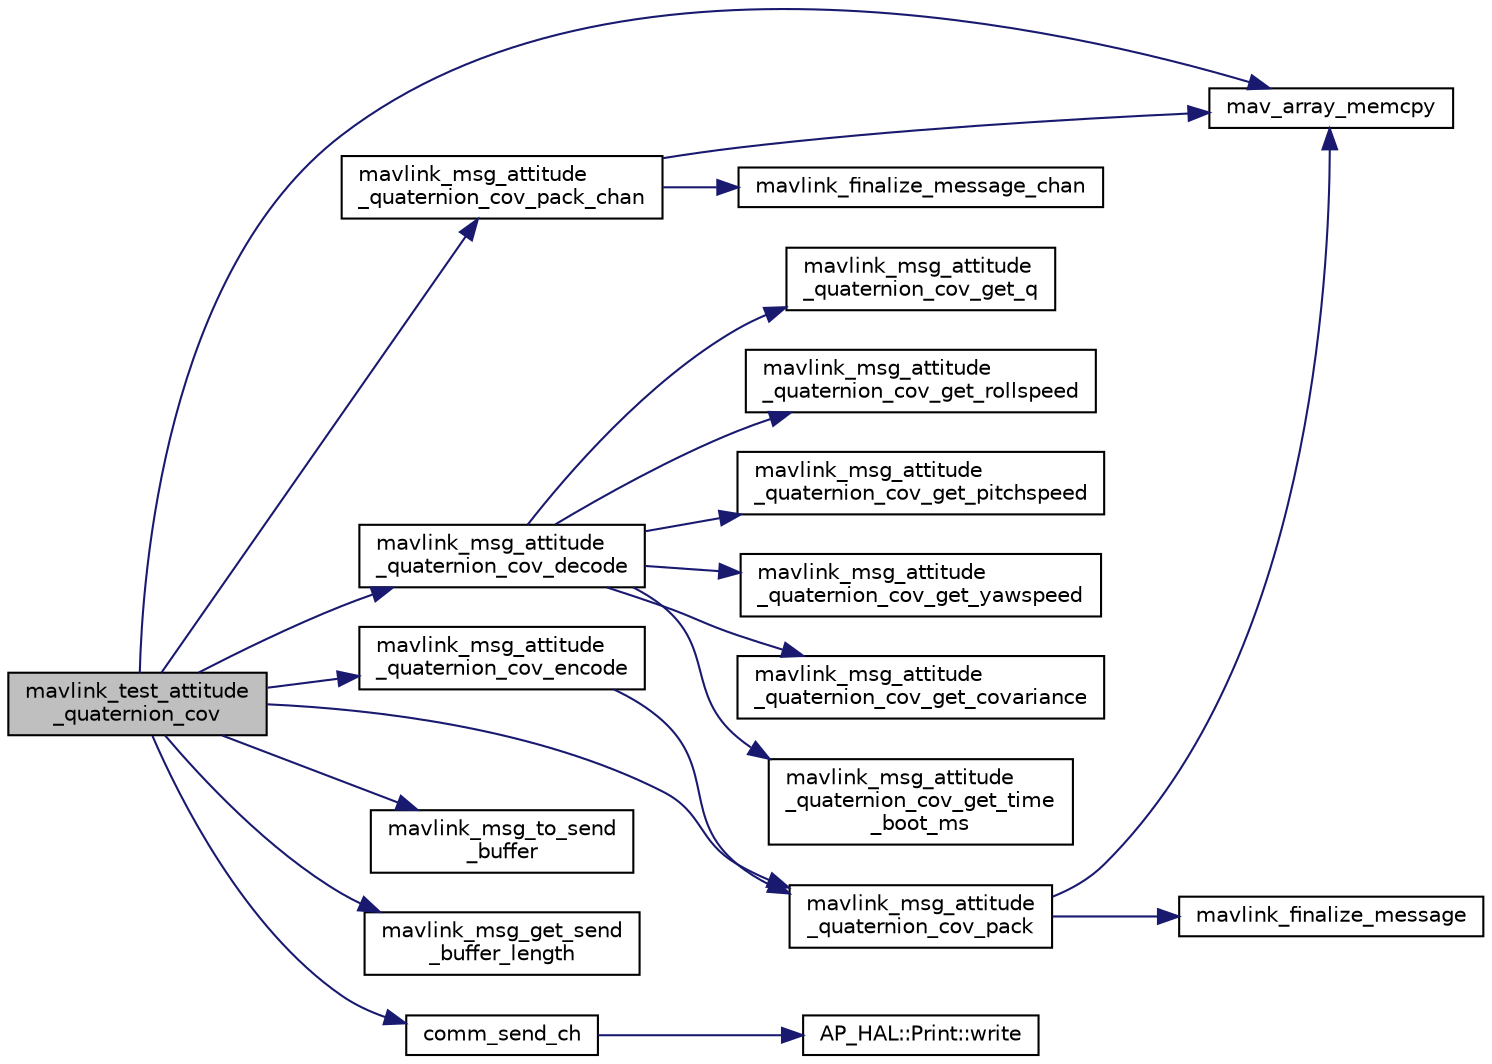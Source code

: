 digraph "mavlink_test_attitude_quaternion_cov"
{
 // INTERACTIVE_SVG=YES
  edge [fontname="Helvetica",fontsize="10",labelfontname="Helvetica",labelfontsize="10"];
  node [fontname="Helvetica",fontsize="10",shape=record];
  rankdir="LR";
  Node1 [label="mavlink_test_attitude\l_quaternion_cov",height=0.2,width=0.4,color="black", fillcolor="grey75", style="filled" fontcolor="black"];
  Node1 -> Node2 [color="midnightblue",fontsize="10",style="solid",fontname="Helvetica"];
  Node2 [label="mav_array_memcpy",height=0.2,width=0.4,color="black", fillcolor="white", style="filled",URL="$v0_89_2protocol_8h.html#a4486c3d5854cac1cb6a0fb1cc5ba570c"];
  Node1 -> Node3 [color="midnightblue",fontsize="10",style="solid",fontname="Helvetica"];
  Node3 [label="mavlink_msg_attitude\l_quaternion_cov_encode",height=0.2,width=0.4,color="black", fillcolor="white", style="filled",URL="$mavlink__msg__attitude__quaternion__cov_8h.html#a69339b3f92792b16bf71962ab738db09",tooltip="Encode a attitude_quaternion_cov struct. "];
  Node3 -> Node4 [color="midnightblue",fontsize="10",style="solid",fontname="Helvetica"];
  Node4 [label="mavlink_msg_attitude\l_quaternion_cov_pack",height=0.2,width=0.4,color="black", fillcolor="white", style="filled",URL="$mavlink__msg__attitude__quaternion__cov_8h.html#ad88e6e7cddc17a7d6dba82f3033e037c",tooltip="Pack a attitude_quaternion_cov message. "];
  Node4 -> Node2 [color="midnightblue",fontsize="10",style="solid",fontname="Helvetica"];
  Node4 -> Node5 [color="midnightblue",fontsize="10",style="solid",fontname="Helvetica"];
  Node5 [label="mavlink_finalize_message",height=0.2,width=0.4,color="black", fillcolor="white", style="filled",URL="$v0_89_2mavlink__helpers_8h.html#af3bea083c5ec83f5b6570b2bd4a817d0",tooltip="Finalize a MAVLink message with MAVLINK_COMM_0 as default channel. "];
  Node1 -> Node6 [color="midnightblue",fontsize="10",style="solid",fontname="Helvetica"];
  Node6 [label="mavlink_msg_attitude\l_quaternion_cov_decode",height=0.2,width=0.4,color="black", fillcolor="white", style="filled",URL="$mavlink__msg__attitude__quaternion__cov_8h.html#a89ebffdde08e856e902c598dae67b3ff",tooltip="Decode a attitude_quaternion_cov message into a struct. "];
  Node6 -> Node7 [color="midnightblue",fontsize="10",style="solid",fontname="Helvetica"];
  Node7 [label="mavlink_msg_attitude\l_quaternion_cov_get_time\l_boot_ms",height=0.2,width=0.4,color="black", fillcolor="white", style="filled",URL="$mavlink__msg__attitude__quaternion__cov_8h.html#a09e622d66c4d13e772fdd2e95e68b0de",tooltip="Send a attitude_quaternion_cov message. "];
  Node6 -> Node8 [color="midnightblue",fontsize="10",style="solid",fontname="Helvetica"];
  Node8 [label="mavlink_msg_attitude\l_quaternion_cov_get_q",height=0.2,width=0.4,color="black", fillcolor="white", style="filled",URL="$mavlink__msg__attitude__quaternion__cov_8h.html#a037e18683ae6fa46ab68cec85bf91f71",tooltip="Get field q from attitude_quaternion_cov message. "];
  Node6 -> Node9 [color="midnightblue",fontsize="10",style="solid",fontname="Helvetica"];
  Node9 [label="mavlink_msg_attitude\l_quaternion_cov_get_rollspeed",height=0.2,width=0.4,color="black", fillcolor="white", style="filled",URL="$mavlink__msg__attitude__quaternion__cov_8h.html#ae2b31621c12f54524646ffeb706907ac",tooltip="Get field rollspeed from attitude_quaternion_cov message. "];
  Node6 -> Node10 [color="midnightblue",fontsize="10",style="solid",fontname="Helvetica"];
  Node10 [label="mavlink_msg_attitude\l_quaternion_cov_get_pitchspeed",height=0.2,width=0.4,color="black", fillcolor="white", style="filled",URL="$mavlink__msg__attitude__quaternion__cov_8h.html#a3ed0e6915c1e0cb94bfadf61e33250ae",tooltip="Get field pitchspeed from attitude_quaternion_cov message. "];
  Node6 -> Node11 [color="midnightblue",fontsize="10",style="solid",fontname="Helvetica"];
  Node11 [label="mavlink_msg_attitude\l_quaternion_cov_get_yawspeed",height=0.2,width=0.4,color="black", fillcolor="white", style="filled",URL="$mavlink__msg__attitude__quaternion__cov_8h.html#a17f7f1702fd19fb24a41810901da4d7e",tooltip="Get field yawspeed from attitude_quaternion_cov message. "];
  Node6 -> Node12 [color="midnightblue",fontsize="10",style="solid",fontname="Helvetica"];
  Node12 [label="mavlink_msg_attitude\l_quaternion_cov_get_covariance",height=0.2,width=0.4,color="black", fillcolor="white", style="filled",URL="$mavlink__msg__attitude__quaternion__cov_8h.html#a25a306e1daab8b38471d516db10033c3",tooltip="Get field covariance from attitude_quaternion_cov message. "];
  Node1 -> Node4 [color="midnightblue",fontsize="10",style="solid",fontname="Helvetica"];
  Node1 -> Node13 [color="midnightblue",fontsize="10",style="solid",fontname="Helvetica"];
  Node13 [label="mavlink_msg_attitude\l_quaternion_cov_pack_chan",height=0.2,width=0.4,color="black", fillcolor="white", style="filled",URL="$mavlink__msg__attitude__quaternion__cov_8h.html#a1a39fdbc14db9eb4075b7781536a93b7",tooltip="Pack a attitude_quaternion_cov message on a channel. "];
  Node13 -> Node2 [color="midnightblue",fontsize="10",style="solid",fontname="Helvetica"];
  Node13 -> Node14 [color="midnightblue",fontsize="10",style="solid",fontname="Helvetica"];
  Node14 [label="mavlink_finalize_message_chan",height=0.2,width=0.4,color="black", fillcolor="white", style="filled",URL="$v0_89_2mavlink__helpers_8h.html#aa66131138fc02101dcc73b4b556ab422",tooltip="Finalize a MAVLink message with channel assignment. "];
  Node1 -> Node15 [color="midnightblue",fontsize="10",style="solid",fontname="Helvetica"];
  Node15 [label="mavlink_msg_to_send\l_buffer",height=0.2,width=0.4,color="black", fillcolor="white", style="filled",URL="$v0_89_2mavlink__helpers_8h.html#afea0a9befa84822fd62c2899ea0d849e",tooltip="Pack a message to send it over a serial byte stream. "];
  Node1 -> Node16 [color="midnightblue",fontsize="10",style="solid",fontname="Helvetica"];
  Node16 [label="mavlink_msg_get_send\l_buffer_length",height=0.2,width=0.4,color="black", fillcolor="white", style="filled",URL="$v0_89_2protocol_8h.html#aa86c08f27aabb7a2e12a67f189f590c8",tooltip="Get the required buffer size for this message. "];
  Node1 -> Node17 [color="midnightblue",fontsize="10",style="solid",fontname="Helvetica"];
  Node17 [label="comm_send_ch",height=0.2,width=0.4,color="black", fillcolor="white", style="filled",URL="$GCS__MAVLink_8h.html#ab753873a1ee10adedd0ce246311468f8"];
  Node17 -> Node18 [color="midnightblue",fontsize="10",style="solid",fontname="Helvetica"];
  Node18 [label="AP_HAL::Print::write",height=0.2,width=0.4,color="black", fillcolor="white", style="filled",URL="$classAP__HAL_1_1Print.html#acc65391952a43334f8f5c9bef341f501"];
}
